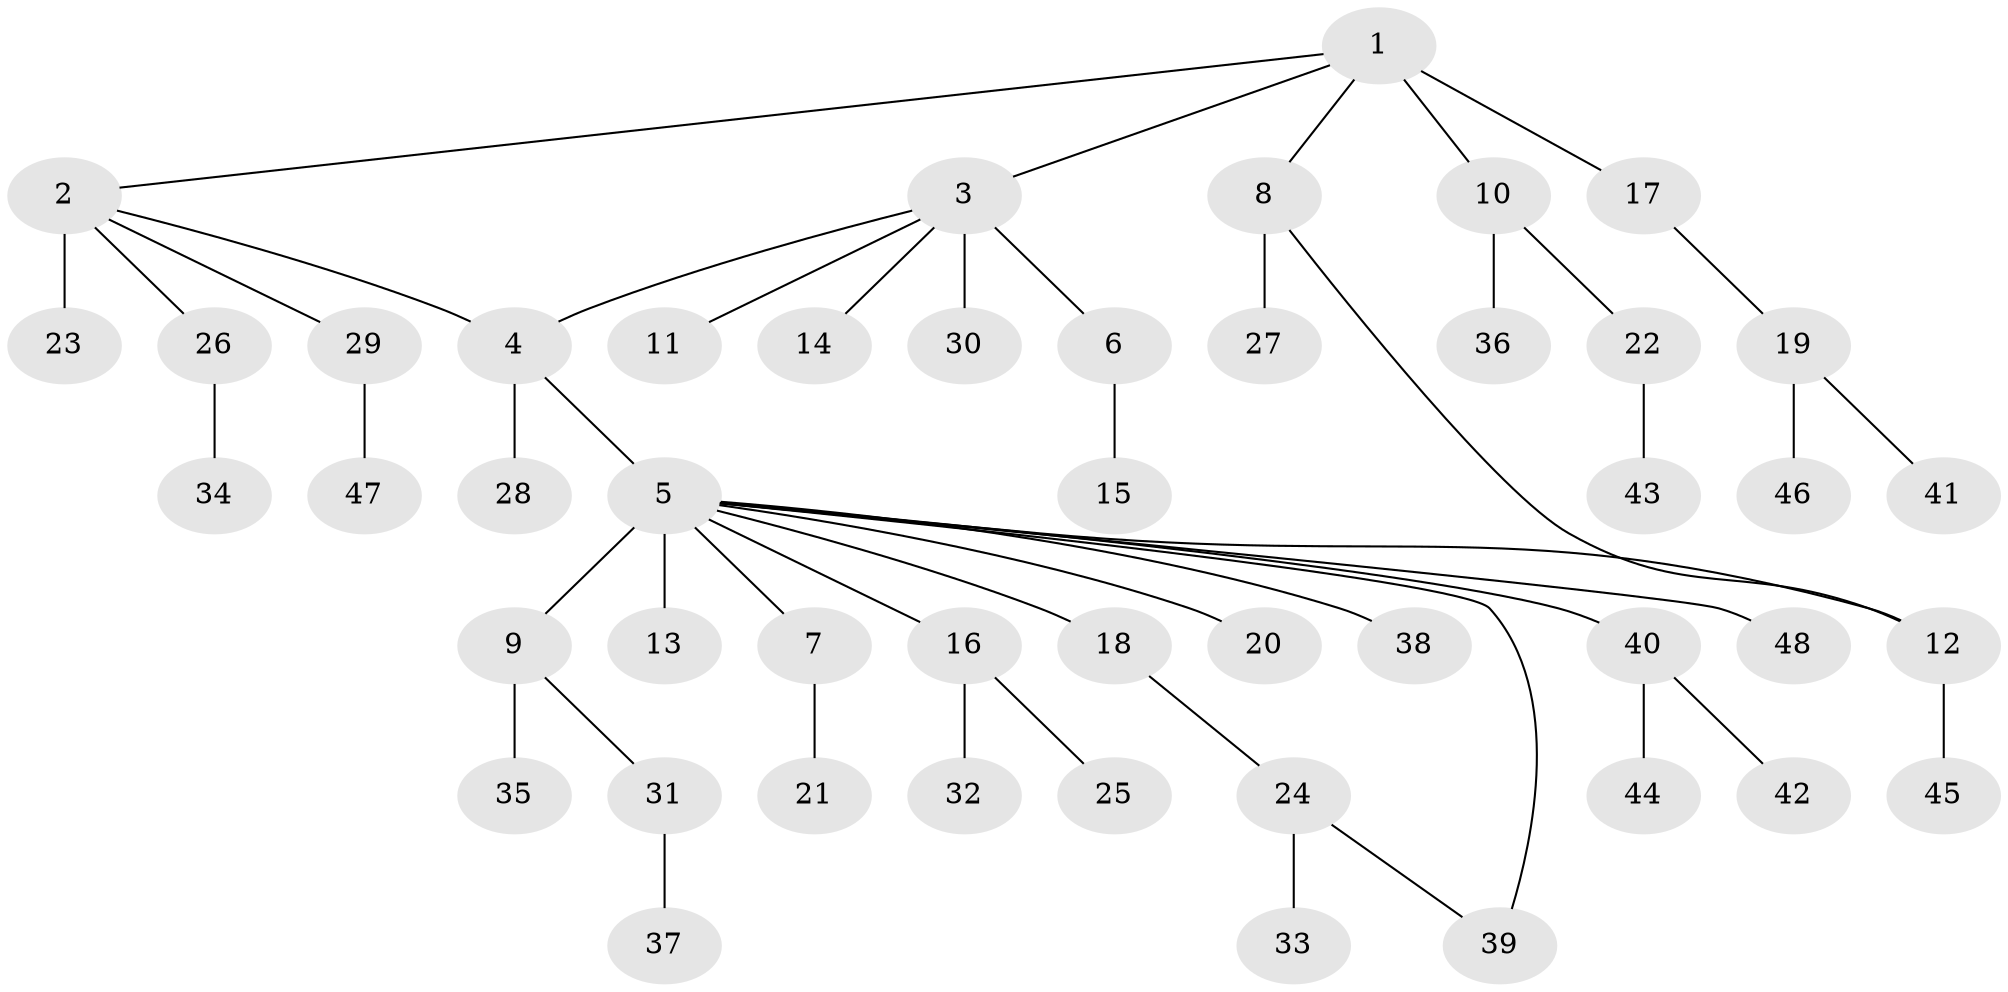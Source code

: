 // original degree distribution, {7: 0.008695652173913044, 11: 0.008695652173913044, 9: 0.008695652173913044, 5: 0.05217391304347826, 23: 0.008695652173913044, 4: 0.05217391304347826, 2: 0.1391304347826087, 1: 0.6782608695652174, 3: 0.034782608695652174, 8: 0.008695652173913044}
// Generated by graph-tools (version 1.1) at 2025/50/03/04/25 22:50:28]
// undirected, 48 vertices, 50 edges
graph export_dot {
  node [color=gray90,style=filled];
  1;
  2;
  3;
  4;
  5;
  6;
  7;
  8;
  9;
  10;
  11;
  12;
  13;
  14;
  15;
  16;
  17;
  18;
  19;
  20;
  21;
  22;
  23;
  24;
  25;
  26;
  27;
  28;
  29;
  30;
  31;
  32;
  33;
  34;
  35;
  36;
  37;
  38;
  39;
  40;
  41;
  42;
  43;
  44;
  45;
  46;
  47;
  48;
  1 -- 2 [weight=1.0];
  1 -- 3 [weight=1.0];
  1 -- 8 [weight=1.0];
  1 -- 10 [weight=1.0];
  1 -- 17 [weight=2.0];
  2 -- 4 [weight=1.0];
  2 -- 23 [weight=6.0];
  2 -- 26 [weight=1.0];
  2 -- 29 [weight=1.0];
  3 -- 4 [weight=1.0];
  3 -- 6 [weight=1.0];
  3 -- 11 [weight=1.0];
  3 -- 14 [weight=1.0];
  3 -- 30 [weight=3.0];
  4 -- 5 [weight=1.0];
  4 -- 28 [weight=1.0];
  5 -- 7 [weight=1.0];
  5 -- 9 [weight=1.0];
  5 -- 12 [weight=1.0];
  5 -- 13 [weight=11.0];
  5 -- 16 [weight=1.0];
  5 -- 18 [weight=1.0];
  5 -- 20 [weight=1.0];
  5 -- 38 [weight=1.0];
  5 -- 39 [weight=1.0];
  5 -- 40 [weight=1.0];
  5 -- 48 [weight=1.0];
  6 -- 15 [weight=3.0];
  7 -- 21 [weight=2.0];
  8 -- 12 [weight=1.0];
  8 -- 27 [weight=3.0];
  9 -- 31 [weight=1.0];
  9 -- 35 [weight=2.0];
  10 -- 22 [weight=1.0];
  10 -- 36 [weight=2.0];
  12 -- 45 [weight=1.0];
  16 -- 25 [weight=1.0];
  16 -- 32 [weight=1.0];
  17 -- 19 [weight=1.0];
  18 -- 24 [weight=1.0];
  19 -- 41 [weight=1.0];
  19 -- 46 [weight=2.0];
  22 -- 43 [weight=3.0];
  24 -- 33 [weight=7.0];
  24 -- 39 [weight=1.0];
  26 -- 34 [weight=2.0];
  29 -- 47 [weight=1.0];
  31 -- 37 [weight=2.0];
  40 -- 42 [weight=1.0];
  40 -- 44 [weight=2.0];
}
